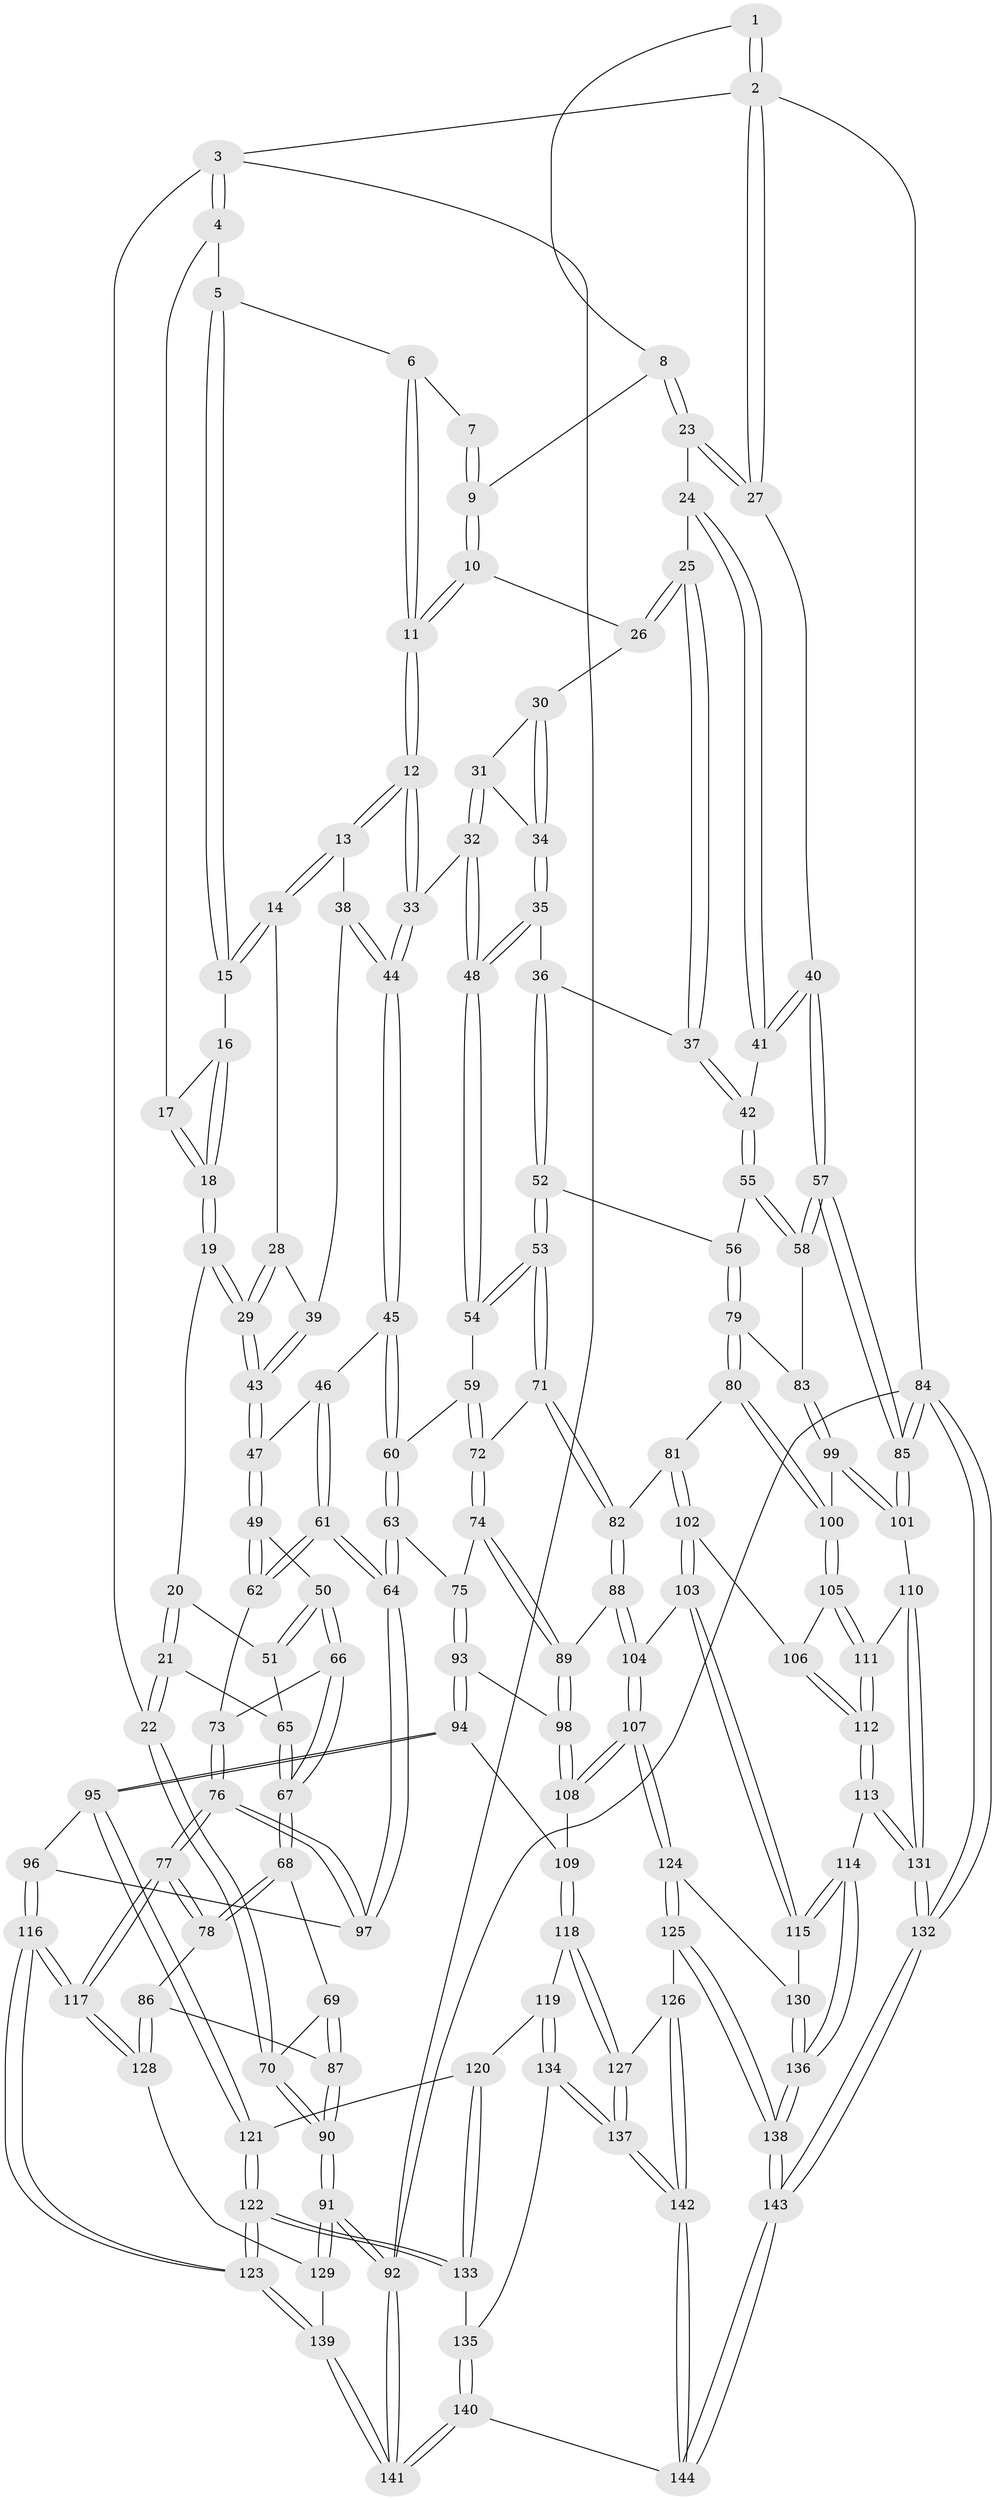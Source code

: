 // Generated by graph-tools (version 1.1) at 2025/02/03/09/25 05:02:19]
// undirected, 144 vertices, 357 edges
graph export_dot {
graph [start="1"]
  node [color=gray90,style=filled];
  1 [pos="+0.960711082947874+0"];
  2 [pos="+1+0"];
  3 [pos="+0+0"];
  4 [pos="+0+0"];
  5 [pos="+0.42211487847627893+0"];
  6 [pos="+0.4837075120595354+0"];
  7 [pos="+0.7271393871400859+0"];
  8 [pos="+0.8393268721589674+0.07478177243701574"];
  9 [pos="+0.7170899025129317+0.06919177117669524"];
  10 [pos="+0.6767572318279577+0.10812713358271336"];
  11 [pos="+0.6197633712305816+0.12557924174695445"];
  12 [pos="+0.5722970153176358+0.20192585051705308"];
  13 [pos="+0.4386634736389423+0.13816046372088184"];
  14 [pos="+0.41479006136927554+0.12124639861811128"];
  15 [pos="+0.3936327878079848+0.06815812627931891"];
  16 [pos="+0.3669467808039982+0.07690334414671486"];
  17 [pos="+0.23743753497964795+0.07783235078862129"];
  18 [pos="+0.22944698433551936+0.18154196503183542"];
  19 [pos="+0.21520615134701074+0.21698371576432104"];
  20 [pos="+0.1915090870128386+0.21978209650246947"];
  21 [pos="+0+0.09384660658722303"];
  22 [pos="+0+0.033103897960206095"];
  23 [pos="+0.8602110677867573+0.1096554948366547"];
  24 [pos="+0.8579754755840434+0.1487970741783235"];
  25 [pos="+0.84389349129676+0.16664783825837856"];
  26 [pos="+0.7434119061902577+0.16586428940745232"];
  27 [pos="+1+0"];
  28 [pos="+0.37348578873890514+0.16947295453004924"];
  29 [pos="+0.256216536094886+0.2386480824767703"];
  30 [pos="+0.7450073037435252+0.18738262623243193"];
  31 [pos="+0.7168878077793187+0.2347311806810874"];
  32 [pos="+0.6033921591122794+0.26403276597814274"];
  33 [pos="+0.5762914879228143+0.24247161829527308"];
  34 [pos="+0.7953297786834627+0.2609757286851439"];
  35 [pos="+0.8036833721929056+0.2670123143517587"];
  36 [pos="+0.8103119745609085+0.26707251307616153"];
  37 [pos="+0.8232063837390133+0.2638209441366402"];
  38 [pos="+0.41127408795230325+0.2492246096528089"];
  39 [pos="+0.3841903854076098+0.24672211436775676"];
  40 [pos="+1+0.1696475991062004"];
  41 [pos="+0.9446557157628176+0.19984952154768273"];
  42 [pos="+0.8832529505039421+0.3039842968605671"];
  43 [pos="+0.3082119150229132+0.30872135629202097"];
  44 [pos="+0.4904157041675909+0.31871368692932406"];
  45 [pos="+0.4755830802715045+0.3410897261256269"];
  46 [pos="+0.44318450328677994+0.35026247186482723"];
  47 [pos="+0.30837755276237416+0.30917956470374597"];
  48 [pos="+0.669784601982228+0.34980267043509944"];
  49 [pos="+0.26462673607808657+0.4301778980095744"];
  50 [pos="+0.2507938642529684+0.4275438193658787"];
  51 [pos="+0.1565160766609665+0.38493743299455385"];
  52 [pos="+0.7688978989300185+0.44786625934810104"];
  53 [pos="+0.7422761370615053+0.44757535484131106"];
  54 [pos="+0.6822099812515844+0.39820085513485265"];
  55 [pos="+0.9085217880150152+0.34430260033340987"];
  56 [pos="+0.7892683152968255+0.45158338278654997"];
  57 [pos="+1+0.40079608855905646"];
  58 [pos="+1+0.41066385266367056"];
  59 [pos="+0.6200231405786206+0.43479201315305627"];
  60 [pos="+0.5266586968774202+0.459092107302524"];
  61 [pos="+0.33094950850263577+0.5303052963052644"];
  62 [pos="+0.32133865648123455+0.5203339373914645"];
  63 [pos="+0.5033210078824848+0.5196985198814373"];
  64 [pos="+0.34011430122990816+0.5508980946635427"];
  65 [pos="+0.10259972844746315+0.39967145558264117"];
  66 [pos="+0.1422835943721963+0.5016461548759854"];
  67 [pos="+0.07559776394856191+0.48954142925874217"];
  68 [pos="+0.0747534134964792+0.4903832039413835"];
  69 [pos="+0.048800530986024465+0.4902555931309372"];
  70 [pos="+0+0.45570262922161275"];
  71 [pos="+0.7043842230491908+0.5333493518472453"];
  72 [pos="+0.617532523379741+0.5456268729155976"];
  73 [pos="+0.17204630589916284+0.5279085531642261"];
  74 [pos="+0.5931025914852226+0.5604497402557747"];
  75 [pos="+0.5379779070026085+0.5570081507729943"];
  76 [pos="+0.13777250462101334+0.6806442927340619"];
  77 [pos="+0.11030873627694332+0.6983983015952618"];
  78 [pos="+0.09945775875747803+0.6941536078079987"];
  79 [pos="+0.8747806771217297+0.5408476428850243"];
  80 [pos="+0.8640740716846269+0.6093128480536341"];
  81 [pos="+0.8061957887228484+0.6227825668601972"];
  82 [pos="+0.7170025756490156+0.6092584027128801"];
  83 [pos="+1+0.4521273232921062"];
  84 [pos="+1+1"];
  85 [pos="+1+0.7318355444512433"];
  86 [pos="+0.08865424609579046+0.6946565438683148"];
  87 [pos="+0+0.689005926970126"];
  88 [pos="+0.6880183011225559+0.6441364359414145"];
  89 [pos="+0.6457992846885265+0.6389225430297423"];
  90 [pos="+0+0.6928771360197655"];
  91 [pos="+0+0.9546696968654061"];
  92 [pos="+0+1"];
  93 [pos="+0.5338129142474746+0.6371371905935511"];
  94 [pos="+0.3965667690821291+0.7010462947241037"];
  95 [pos="+0.3897193349641602+0.6999519434261808"];
  96 [pos="+0.3820095963725803+0.6923780798493194"];
  97 [pos="+0.33062957548527694+0.597117630084699"];
  98 [pos="+0.5749905731149227+0.67965410704921"];
  99 [pos="+0.9263106890086388+0.6816289232118714"];
  100 [pos="+0.9071033209180829+0.6787009546084845"];
  101 [pos="+1+0.735153506204775"];
  102 [pos="+0.7532256837743616+0.7407269741253685"];
  103 [pos="+0.7143297311110864+0.7556659784738669"];
  104 [pos="+0.709188782372053+0.7538081749705114"];
  105 [pos="+0.873593876519068+0.7304497355938054"];
  106 [pos="+0.8011243054885202+0.7413983545336025"];
  107 [pos="+0.6172931342882687+0.7885010411495144"];
  108 [pos="+0.5750921592924806+0.7485329251095311"];
  109 [pos="+0.48728822662845245+0.755708840758295"];
  110 [pos="+0.9468373517140113+0.8362165029629957"];
  111 [pos="+0.8783169767008118+0.7977123426803437"];
  112 [pos="+0.8221759626124286+0.8582099566933123"];
  113 [pos="+0.8053484321971515+0.8810507829876328"];
  114 [pos="+0.7961405362478561+0.8842458794278777"];
  115 [pos="+0.7572070786521619+0.8380796299024978"];
  116 [pos="+0.17485779036362806+0.8352906481796576"];
  117 [pos="+0.16406492058742234+0.8169546437531993"];
  118 [pos="+0.48416742771073096+0.8527718347188294"];
  119 [pos="+0.41571883276988575+0.8546948844433044"];
  120 [pos="+0.38772588483523956+0.8320454411202057"];
  121 [pos="+0.38361541236438684+0.7442637358144847"];
  122 [pos="+0.2281696581232501+0.877220175563441"];
  123 [pos="+0.18749092201474882+0.8816266637724588"];
  124 [pos="+0.603800068969311+0.851418640438347"];
  125 [pos="+0.5901898725369005+0.8714153438157575"];
  126 [pos="+0.5834728907884731+0.8739685601555334"];
  127 [pos="+0.5091853558253913+0.8743361030896917"];
  128 [pos="+0.0076605012318480895+0.8551206373059801"];
  129 [pos="+0+0.8801095879003068"];
  130 [pos="+0.6649029222960077+0.8729792858602788"];
  131 [pos="+0.942699461635451+0.9296020398061916"];
  132 [pos="+1+1"];
  133 [pos="+0.31119688213673896+0.8799528057799504"];
  134 [pos="+0.4113950264166041+0.9239226480366635"];
  135 [pos="+0.34480204721198315+0.9150916710702671"];
  136 [pos="+0.7588249058230935+0.9566824687642606"];
  137 [pos="+0.4499972111006437+0.9917128141245375"];
  138 [pos="+0.7230065449171329+1"];
  139 [pos="+0.17729493744619088+0.9158990092934587"];
  140 [pos="+0.36491713791066455+1"];
  141 [pos="+0.13934247675674358+1"];
  142 [pos="+0.45772384984382436+1"];
  143 [pos="+0.725614048008943+1"];
  144 [pos="+0.4555560771938941+1"];
  1 -- 2;
  1 -- 2;
  1 -- 8;
  2 -- 3;
  2 -- 27;
  2 -- 27;
  2 -- 84;
  3 -- 4;
  3 -- 4;
  3 -- 22;
  3 -- 92;
  4 -- 5;
  4 -- 17;
  5 -- 6;
  5 -- 15;
  5 -- 15;
  6 -- 7;
  6 -- 11;
  6 -- 11;
  7 -- 9;
  7 -- 9;
  8 -- 9;
  8 -- 23;
  8 -- 23;
  9 -- 10;
  9 -- 10;
  10 -- 11;
  10 -- 11;
  10 -- 26;
  11 -- 12;
  11 -- 12;
  12 -- 13;
  12 -- 13;
  12 -- 33;
  12 -- 33;
  13 -- 14;
  13 -- 14;
  13 -- 38;
  14 -- 15;
  14 -- 15;
  14 -- 28;
  15 -- 16;
  16 -- 17;
  16 -- 18;
  16 -- 18;
  17 -- 18;
  17 -- 18;
  18 -- 19;
  18 -- 19;
  19 -- 20;
  19 -- 29;
  19 -- 29;
  20 -- 21;
  20 -- 21;
  20 -- 51;
  21 -- 22;
  21 -- 22;
  21 -- 65;
  22 -- 70;
  22 -- 70;
  23 -- 24;
  23 -- 27;
  23 -- 27;
  24 -- 25;
  24 -- 41;
  24 -- 41;
  25 -- 26;
  25 -- 26;
  25 -- 37;
  25 -- 37;
  26 -- 30;
  27 -- 40;
  28 -- 29;
  28 -- 29;
  28 -- 39;
  29 -- 43;
  29 -- 43;
  30 -- 31;
  30 -- 34;
  30 -- 34;
  31 -- 32;
  31 -- 32;
  31 -- 34;
  32 -- 33;
  32 -- 48;
  32 -- 48;
  33 -- 44;
  33 -- 44;
  34 -- 35;
  34 -- 35;
  35 -- 36;
  35 -- 48;
  35 -- 48;
  36 -- 37;
  36 -- 52;
  36 -- 52;
  37 -- 42;
  37 -- 42;
  38 -- 39;
  38 -- 44;
  38 -- 44;
  39 -- 43;
  39 -- 43;
  40 -- 41;
  40 -- 41;
  40 -- 57;
  40 -- 57;
  41 -- 42;
  42 -- 55;
  42 -- 55;
  43 -- 47;
  43 -- 47;
  44 -- 45;
  44 -- 45;
  45 -- 46;
  45 -- 60;
  45 -- 60;
  46 -- 47;
  46 -- 61;
  46 -- 61;
  47 -- 49;
  47 -- 49;
  48 -- 54;
  48 -- 54;
  49 -- 50;
  49 -- 62;
  49 -- 62;
  50 -- 51;
  50 -- 51;
  50 -- 66;
  50 -- 66;
  51 -- 65;
  52 -- 53;
  52 -- 53;
  52 -- 56;
  53 -- 54;
  53 -- 54;
  53 -- 71;
  53 -- 71;
  54 -- 59;
  55 -- 56;
  55 -- 58;
  55 -- 58;
  56 -- 79;
  56 -- 79;
  57 -- 58;
  57 -- 58;
  57 -- 85;
  57 -- 85;
  58 -- 83;
  59 -- 60;
  59 -- 72;
  59 -- 72;
  60 -- 63;
  60 -- 63;
  61 -- 62;
  61 -- 62;
  61 -- 64;
  61 -- 64;
  62 -- 73;
  63 -- 64;
  63 -- 64;
  63 -- 75;
  64 -- 97;
  64 -- 97;
  65 -- 67;
  65 -- 67;
  66 -- 67;
  66 -- 67;
  66 -- 73;
  67 -- 68;
  67 -- 68;
  68 -- 69;
  68 -- 78;
  68 -- 78;
  69 -- 70;
  69 -- 87;
  69 -- 87;
  70 -- 90;
  70 -- 90;
  71 -- 72;
  71 -- 82;
  71 -- 82;
  72 -- 74;
  72 -- 74;
  73 -- 76;
  73 -- 76;
  74 -- 75;
  74 -- 89;
  74 -- 89;
  75 -- 93;
  75 -- 93;
  76 -- 77;
  76 -- 77;
  76 -- 97;
  76 -- 97;
  77 -- 78;
  77 -- 78;
  77 -- 117;
  77 -- 117;
  78 -- 86;
  79 -- 80;
  79 -- 80;
  79 -- 83;
  80 -- 81;
  80 -- 100;
  80 -- 100;
  81 -- 82;
  81 -- 102;
  81 -- 102;
  82 -- 88;
  82 -- 88;
  83 -- 99;
  83 -- 99;
  84 -- 85;
  84 -- 85;
  84 -- 132;
  84 -- 132;
  84 -- 92;
  85 -- 101;
  85 -- 101;
  86 -- 87;
  86 -- 128;
  86 -- 128;
  87 -- 90;
  87 -- 90;
  88 -- 89;
  88 -- 104;
  88 -- 104;
  89 -- 98;
  89 -- 98;
  90 -- 91;
  90 -- 91;
  91 -- 92;
  91 -- 92;
  91 -- 129;
  91 -- 129;
  92 -- 141;
  92 -- 141;
  93 -- 94;
  93 -- 94;
  93 -- 98;
  94 -- 95;
  94 -- 95;
  94 -- 109;
  95 -- 96;
  95 -- 121;
  95 -- 121;
  96 -- 97;
  96 -- 116;
  96 -- 116;
  98 -- 108;
  98 -- 108;
  99 -- 100;
  99 -- 101;
  99 -- 101;
  100 -- 105;
  100 -- 105;
  101 -- 110;
  102 -- 103;
  102 -- 103;
  102 -- 106;
  103 -- 104;
  103 -- 115;
  103 -- 115;
  104 -- 107;
  104 -- 107;
  105 -- 106;
  105 -- 111;
  105 -- 111;
  106 -- 112;
  106 -- 112;
  107 -- 108;
  107 -- 108;
  107 -- 124;
  107 -- 124;
  108 -- 109;
  109 -- 118;
  109 -- 118;
  110 -- 111;
  110 -- 131;
  110 -- 131;
  111 -- 112;
  111 -- 112;
  112 -- 113;
  112 -- 113;
  113 -- 114;
  113 -- 131;
  113 -- 131;
  114 -- 115;
  114 -- 115;
  114 -- 136;
  114 -- 136;
  115 -- 130;
  116 -- 117;
  116 -- 117;
  116 -- 123;
  116 -- 123;
  117 -- 128;
  117 -- 128;
  118 -- 119;
  118 -- 127;
  118 -- 127;
  119 -- 120;
  119 -- 134;
  119 -- 134;
  120 -- 121;
  120 -- 133;
  120 -- 133;
  121 -- 122;
  121 -- 122;
  122 -- 123;
  122 -- 123;
  122 -- 133;
  122 -- 133;
  123 -- 139;
  123 -- 139;
  124 -- 125;
  124 -- 125;
  124 -- 130;
  125 -- 126;
  125 -- 138;
  125 -- 138;
  126 -- 127;
  126 -- 142;
  126 -- 142;
  127 -- 137;
  127 -- 137;
  128 -- 129;
  129 -- 139;
  130 -- 136;
  130 -- 136;
  131 -- 132;
  131 -- 132;
  132 -- 143;
  132 -- 143;
  133 -- 135;
  134 -- 135;
  134 -- 137;
  134 -- 137;
  135 -- 140;
  135 -- 140;
  136 -- 138;
  136 -- 138;
  137 -- 142;
  137 -- 142;
  138 -- 143;
  138 -- 143;
  139 -- 141;
  139 -- 141;
  140 -- 141;
  140 -- 141;
  140 -- 144;
  142 -- 144;
  142 -- 144;
  143 -- 144;
  143 -- 144;
}
